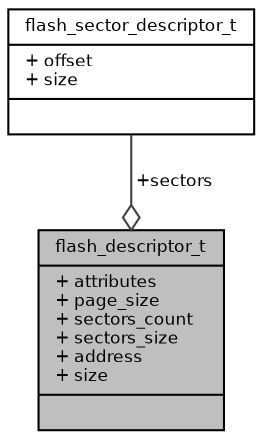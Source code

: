 digraph "flash_descriptor_t"
{
  bgcolor="transparent";
  edge [fontname="Helvetica",fontsize="8",labelfontname="Helvetica",labelfontsize="8"];
  node [fontname="Helvetica",fontsize="8",shape=record];
  Node1 [label="{flash_descriptor_t\n|+ attributes\l+ page_size\l+ sectors_count\l+ sectors_size\l+ address\l+ size\l|}",height=0.2,width=0.4,color="black", fillcolor="grey75", style="filled", fontcolor="black"];
  Node2 -> Node1 [color="grey25",fontsize="8",style="solid",label=" +sectors" ,arrowhead="odiamond",fontname="Helvetica"];
  Node2 [label="{flash_sector_descriptor_t\n|+ offset\l+ size\l|}",height=0.2,width=0.4,color="black",URL="$structflash__sector__descriptor__t.html",tooltip="Flash sector descriptor. "];
}
